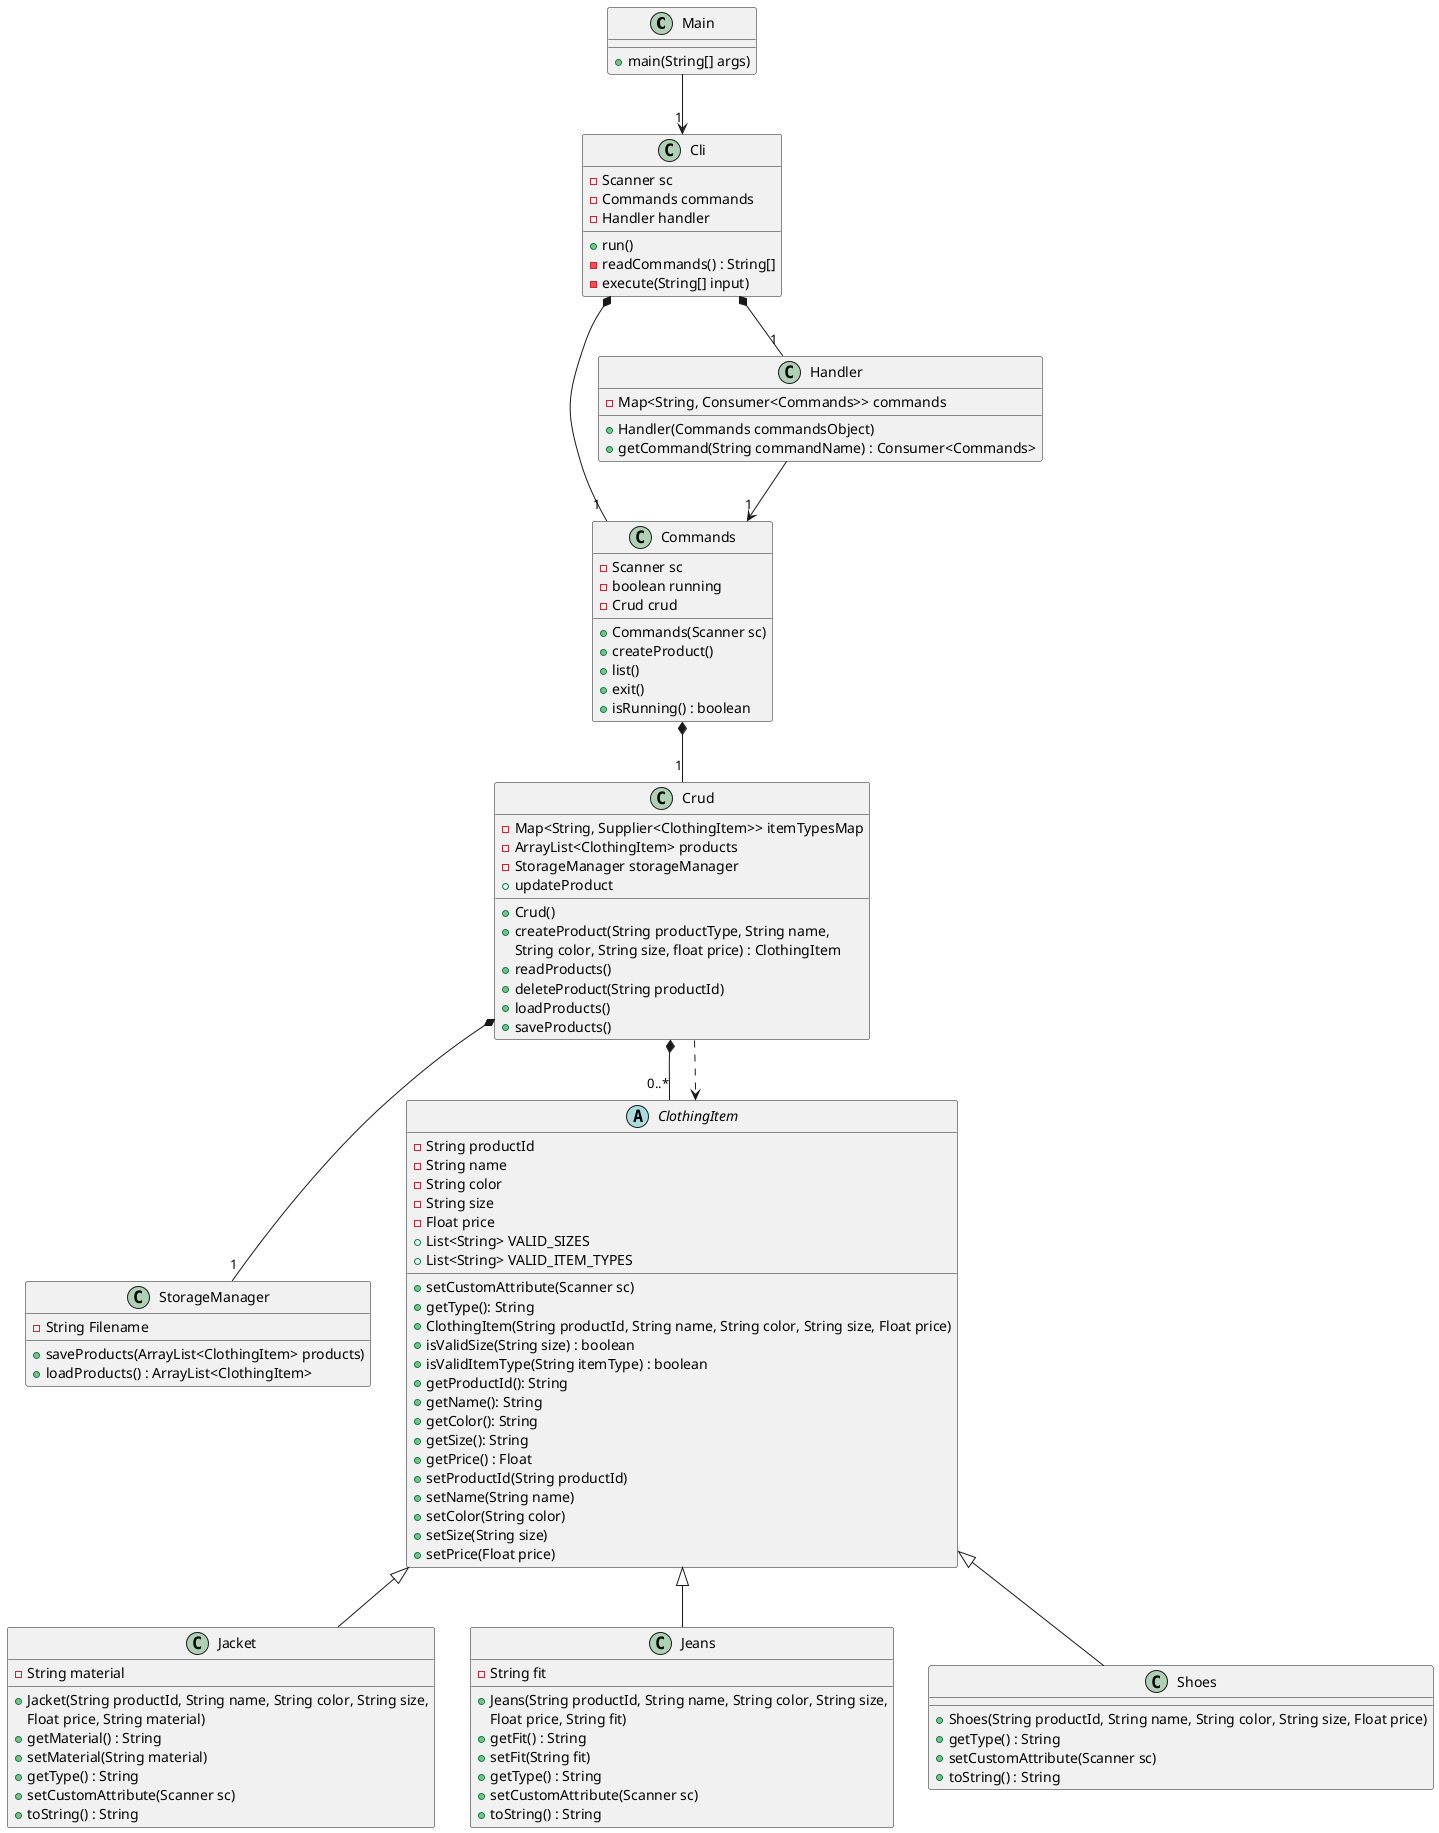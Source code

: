 @startuml

class Main {
    +main(String[] args)
}

class Cli {
    -Scanner sc
    -Commands commands
    -Handler handler
    +run()
    -readCommands() : String[]
    -execute(String[] input)
}

class Commands {
    -Scanner sc
    -boolean running
    -Crud crud
    +Commands(Scanner sc)
    +createProduct()
    +list()
    +exit()
    +isRunning() : boolean
}

class Handler {
    -Map<String, Consumer<Commands>> commands
    +Handler(Commands commandsObject)
    +getCommand(String commandName) : Consumer<Commands>
}

class Crud {
    -Map<String, Supplier<ClothingItem>> itemTypesMap
    -ArrayList<ClothingItem> products
    -StorageManager storageManager
    +Crud()
    +createProduct(String productType, String name,
        String color, String size, float price) : ClothingItem
    +readProducts()
    +updateProduct
    +deleteProduct(String productId)
    +loadProducts()
    +saveProducts()
}

class StorageManager{
    -String Filename
    +saveProducts(ArrayList<ClothingItem> products)
    +loadProducts() : ArrayList<ClothingItem>
}

abstract class ClothingItem {
    -String productId
    -String name
    -String color
    -String size
    -Float price
    +setCustomAttribute(Scanner sc)
    +getType(): String
    +List<String> VALID_SIZES
    +List<String> VALID_ITEM_TYPES
    +ClothingItem(String productId, String name, String color, String size, Float price)
    +isValidSize(String size) : boolean
    +isValidItemType(String itemType) : boolean
    +getProductId(): String
    +getName(): String
    +getColor(): String
    +getSize(): String
    +getPrice() : Float
    +setProductId(String productId)
    +setName(String name)
    +setColor(String color)
    +setSize(String size)
    +setPrice(Float price)
}


class Jacket {
    -String material
    +Jacket(String productId, String name, String color, String size,
        Float price, String material)
    +getMaterial() : String
    +setMaterial(String material)
    +getType() : String
    +setCustomAttribute(Scanner sc)
    +toString() : String
}

class Jeans {
    -String fit
    +Jeans(String productId, String name, String color, String size,
        Float price, String fit)
    +getFit() : String
    +setFit(String fit)
    +getType() : String
    +setCustomAttribute(Scanner sc)
    +toString() : String
}

class Shoes {
    +Shoes(String productId, String name, String color, String size, Float price)
    +getType() : String
    +setCustomAttribute(Scanner sc)
    +toString() : String
}

Main --> "1" Cli

Cli *-- "1" Handler
Cli *-- "1" Commands

Commands *-- "1" Crud

Handler --> "1" Commands

Crud *-- "1" StorageManager
Crud *-- "0..*" ClothingItem
Crud ..> ClothingItem

ClothingItem <|-- Jacket
ClothingItem <|-- Jeans
ClothingItem <|-- Shoes

@enduml